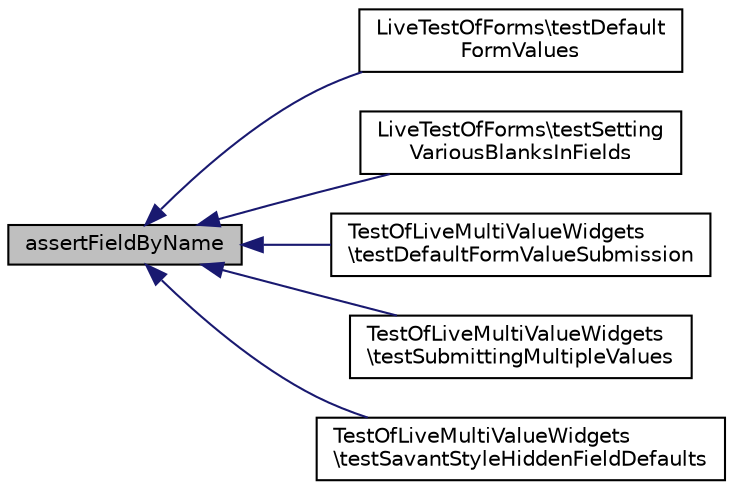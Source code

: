 digraph "assertFieldByName"
{
  edge [fontname="Helvetica",fontsize="10",labelfontname="Helvetica",labelfontsize="10"];
  node [fontname="Helvetica",fontsize="10",shape=record];
  rankdir="LR";
  Node1 [label="assertFieldByName",height=0.2,width=0.4,color="black", fillcolor="grey75", style="filled" fontcolor="black"];
  Node1 -> Node2 [dir="back",color="midnightblue",fontsize="10",style="solid",fontname="Helvetica"];
  Node2 [label="LiveTestOfForms\\testDefault\lFormValues",height=0.2,width=0.4,color="black", fillcolor="white", style="filled",URL="$class_live_test_of_forms.html#a771a7175f0a958aafaf7937189d8205f"];
  Node1 -> Node3 [dir="back",color="midnightblue",fontsize="10",style="solid",fontname="Helvetica"];
  Node3 [label="LiveTestOfForms\\testSetting\lVariousBlanksInFields",height=0.2,width=0.4,color="black", fillcolor="white", style="filled",URL="$class_live_test_of_forms.html#aa36f65f4e29f2c7faaecbc8399a83db3"];
  Node1 -> Node4 [dir="back",color="midnightblue",fontsize="10",style="solid",fontname="Helvetica"];
  Node4 [label="TestOfLiveMultiValueWidgets\l\\testDefaultFormValueSubmission",height=0.2,width=0.4,color="black", fillcolor="white", style="filled",URL="$class_test_of_live_multi_value_widgets.html#abbf45f2e6ae1d6e4d1d8237ce4ca4b3f"];
  Node1 -> Node5 [dir="back",color="midnightblue",fontsize="10",style="solid",fontname="Helvetica"];
  Node5 [label="TestOfLiveMultiValueWidgets\l\\testSubmittingMultipleValues",height=0.2,width=0.4,color="black", fillcolor="white", style="filled",URL="$class_test_of_live_multi_value_widgets.html#a89406206192f5e9c550305a7e514935b"];
  Node1 -> Node6 [dir="back",color="midnightblue",fontsize="10",style="solid",fontname="Helvetica"];
  Node6 [label="TestOfLiveMultiValueWidgets\l\\testSavantStyleHiddenFieldDefaults",height=0.2,width=0.4,color="black", fillcolor="white", style="filled",URL="$class_test_of_live_multi_value_widgets.html#a9e03a24b6b48cdec1ea838f0e3145362"];
}
